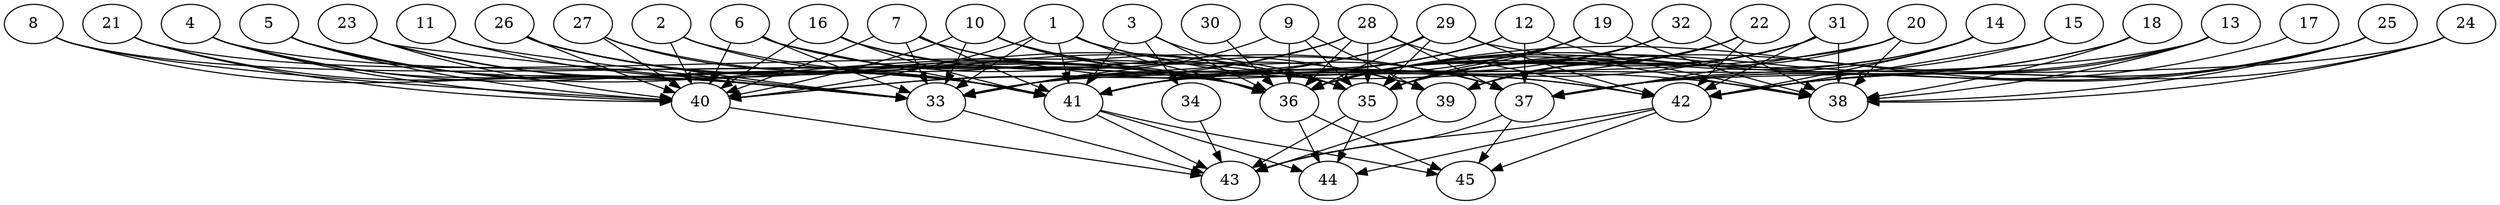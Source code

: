 // DAG (tier=3-complex, mode=compute, n=45, ccr=0.463, fat=0.789, density=0.738, regular=0.352, jump=0.209, mindata=1048576, maxdata=16777216)
// DAG automatically generated by daggen at Sun Aug 24 16:33:34 2025
// /home/ermia/Project/Environments/daggen/bin/daggen --dot --ccr 0.463 --fat 0.789 --regular 0.352 --density 0.738 --jump 0.209 --mindata 1048576 --maxdata 16777216 -n 45 
digraph G {
  1 [size="312076338044313010176", alpha="0.09", expect_size="156038169022156505088"]
  1 -> 33 [size ="368070107332608"]
  1 -> 36 [size ="368070107332608"]
  1 -> 37 [size ="368070107332608"]
  1 -> 38 [size ="368070107332608"]
  1 -> 40 [size ="368070107332608"]
  1 -> 41 [size ="368070107332608"]
  2 [size="273510110222143264", alpha="0.07", expect_size="136755055111071632"]
  2 -> 39 [size ="178739895861248"]
  2 -> 40 [size ="178739895861248"]
  2 -> 41 [size ="178739895861248"]
  3 [size="9158591344762524", alpha="0.20", expect_size="4579295672381262"]
  3 -> 34 [size ="561301893939200"]
  3 -> 35 [size ="561301893939200"]
  3 -> 36 [size ="561301893939200"]
  3 -> 41 [size ="561301893939200"]
  4 [size="101293901153990720", alpha="0.12", expect_size="50646950576995360"]
  4 -> 33 [size ="39573962883072"]
  4 -> 36 [size ="39573962883072"]
  4 -> 40 [size ="39573962883072"]
  4 -> 41 [size ="39573962883072"]
  5 [size="41775336493774608", alpha="0.19", expect_size="20887668246887304"]
  5 -> 33 [size ="31085035520000"]
  5 -> 36 [size ="31085035520000"]
  5 -> 40 [size ="31085035520000"]
  5 -> 41 [size ="31085035520000"]
  6 [size="41767924985969184", alpha="0.19", expect_size="20883962492984592"]
  6 -> 33 [size ="804820038451200"]
  6 -> 36 [size ="804820038451200"]
  6 -> 37 [size ="804820038451200"]
  6 -> 40 [size ="804820038451200"]
  6 -> 41 [size ="804820038451200"]
  7 [size="1198430914850123153408", alpha="0.15", expect_size="599215457425061576704"]
  7 -> 33 [size ="902606914322432"]
  7 -> 35 [size ="902606914322432"]
  7 -> 40 [size ="902606914322432"]
  7 -> 41 [size ="902606914322432"]
  7 -> 42 [size ="902606914322432"]
  8 [size="610776442142034816", alpha="0.16", expect_size="305388221071017408"]
  8 -> 33 [size ="504491094835200"]
  8 -> 36 [size ="504491094835200"]
  8 -> 40 [size ="504491094835200"]
  9 [size="2687270124496137224192", alpha="0.01", expect_size="1343635062248068612096"]
  9 -> 33 [size ="1546313460088832"]
  9 -> 35 [size ="1546313460088832"]
  9 -> 36 [size ="1546313460088832"]
  9 -> 39 [size ="1546313460088832"]
  10 [size="22845961851386200064", alpha="0.12", expect_size="11422980925693100032"]
  10 -> 33 [size ="64411431600128"]
  10 -> 36 [size ="64411431600128"]
  10 -> 39 [size ="64411431600128"]
  10 -> 40 [size ="64411431600128"]
  10 -> 42 [size ="64411431600128"]
  11 [size="89430494486705488", alpha="0.04", expect_size="44715247243352744"]
  11 -> 33 [size ="67373574914048"]
  11 -> 36 [size ="67373574914048"]
  12 [size="20220943825446820", alpha="0.08", expect_size="10110471912723410"]
  12 -> 33 [size ="343919581724672"]
  12 -> 37 [size ="343919581724672"]
  12 -> 38 [size ="343919581724672"]
  12 -> 41 [size ="343919581724672"]
  13 [size="12639223508470146", alpha="0.18", expect_size="6319611754235073"]
  13 -> 38 [size ="324124538830848"]
  13 -> 39 [size ="324124538830848"]
  13 -> 41 [size ="324124538830848"]
  13 -> 42 [size ="324124538830848"]
  14 [size="256522360390156288000", alpha="0.19", expect_size="128261180195078144000"]
  14 -> 35 [size ="322978394931200"]
  14 -> 36 [size ="322978394931200"]
  14 -> 37 [size ="322978394931200"]
  14 -> 42 [size ="322978394931200"]
  15 [size="1091423918760362", alpha="0.12", expect_size="545711959380181"]
  15 -> 36 [size ="110353220370432"]
  15 -> 42 [size ="110353220370432"]
  16 [size="201214157840729024", alpha="0.04", expect_size="100607078920364512"]
  16 -> 36 [size ="364522464346112"]
  16 -> 37 [size ="364522464346112"]
  16 -> 40 [size ="364522464346112"]
  16 -> 41 [size ="364522464346112"]
  17 [size="56255686229688560", alpha="0.17", expect_size="28127843114844280"]
  17 -> 37 [size ="1208563607273472"]
  18 [size="45787550739272808", alpha="0.16", expect_size="22893775369636404"]
  18 -> 35 [size ="1038407966916608"]
  18 -> 36 [size ="1038407966916608"]
  18 -> 38 [size ="1038407966916608"]
  19 [size="75651210425803616", alpha="0.08", expect_size="37825605212901808"]
  19 -> 33 [size ="28678981419008"]
  19 -> 35 [size ="28678981419008"]
  19 -> 36 [size ="28678981419008"]
  19 -> 38 [size ="28678981419008"]
  20 [size="90241717639234368", alpha="0.05", expect_size="45120858819617184"]
  20 -> 33 [size ="1825046528000000"]
  20 -> 35 [size ="1825046528000000"]
  20 -> 37 [size ="1825046528000000"]
  20 -> 38 [size ="1825046528000000"]
  21 [size="181878716412448473088", alpha="0.13", expect_size="90939358206224236544"]
  21 -> 33 [size ="256809591898112"]
  21 -> 35 [size ="256809591898112"]
  21 -> 40 [size ="256809591898112"]
  22 [size="3312874736646291980288", alpha="0.01", expect_size="1656437368323145990144"]
  22 -> 35 [size ="1777842689933312"]
  22 -> 36 [size ="1777842689933312"]
  22 -> 39 [size ="1777842689933312"]
  22 -> 41 [size ="1777842689933312"]
  22 -> 42 [size ="1777842689933312"]
  23 [size="306611488916016", alpha="0.08", expect_size="153305744458008"]
  23 -> 33 [size ="13107200000000"]
  23 -> 36 [size ="13107200000000"]
  23 -> 40 [size ="13107200000000"]
  23 -> 41 [size ="13107200000000"]
  24 [size="4062209019605098", alpha="0.01", expect_size="2031104509802549"]
  24 -> 37 [size ="342310101450752"]
  24 -> 38 [size ="342310101450752"]
  24 -> 42 [size ="342310101450752"]
  25 [size="3309912614773877248", alpha="0.08", expect_size="1654956307386938624"]
  25 -> 36 [size ="1343852057198592"]
  25 -> 37 [size ="1343852057198592"]
  25 -> 38 [size ="1343852057198592"]
  25 -> 42 [size ="1343852057198592"]
  26 [size="12246312440550874", alpha="0.10", expect_size="6123156220275437"]
  26 -> 33 [size ="492849384652800"]
  26 -> 35 [size ="492849384652800"]
  26 -> 36 [size ="492849384652800"]
  26 -> 40 [size ="492849384652800"]
  27 [size="4192242086507145", alpha="0.04", expect_size="2096121043253572"]
  27 -> 35 [size ="248157850042368"]
  27 -> 40 [size ="248157850042368"]
  27 -> 41 [size ="248157850042368"]
  28 [size="4169799308360467456", alpha="0.04", expect_size="2084899654180233728"]
  28 -> 33 [size ="1845146144473088"]
  28 -> 35 [size ="1845146144473088"]
  28 -> 36 [size ="1845146144473088"]
  28 -> 37 [size ="1845146144473088"]
  28 -> 40 [size ="1845146144473088"]
  28 -> 42 [size ="1845146144473088"]
  29 [size="3328601463591622672384", alpha="0.15", expect_size="1664300731795811336192"]
  29 -> 33 [size ="1783464709849088"]
  29 -> 35 [size ="1783464709849088"]
  29 -> 36 [size ="1783464709849088"]
  29 -> 38 [size ="1783464709849088"]
  29 -> 40 [size ="1783464709849088"]
  29 -> 42 [size ="1783464709849088"]
  30 [size="1009104749176527104", alpha="0.11", expect_size="504552374588263552"]
  30 -> 36 [size ="715579266695168"]
  31 [size="1764040195680639488", alpha="0.00", expect_size="882020097840319744"]
  31 -> 35 [size ="1089609790390272"]
  31 -> 36 [size ="1089609790390272"]
  31 -> 38 [size ="1089609790390272"]
  31 -> 39 [size ="1089609790390272"]
  31 -> 41 [size ="1089609790390272"]
  31 -> 42 [size ="1089609790390272"]
  32 [size="876832417876438679552", alpha="0.06", expect_size="438416208938219339776"]
  32 -> 35 [size ="732882557468672"]
  32 -> 36 [size ="732882557468672"]
  32 -> 38 [size ="732882557468672"]
  32 -> 41 [size ="732882557468672"]
  33 [size="150367797231608659968", alpha="0.14", expect_size="75183898615804329984"]
  33 -> 43 [size ="226217680699392"]
  34 [size="165068729657361170432", alpha="0.11", expect_size="82534364828680585216"]
  34 -> 43 [size ="240731650260992"]
  35 [size="17657815381301448", alpha="0.19", expect_size="8828907690650724"]
  35 -> 43 [size ="33722413875200"]
  35 -> 44 [size ="33722413875200"]
  36 [size="2386883591400979431424", alpha="0.13", expect_size="1193441795700489715712"]
  36 -> 44 [size ="1428819864977408"]
  36 -> 45 [size ="1428819864977408"]
  37 [size="3599023342993155072", alpha="0.05", expect_size="1799511671496577536"]
  37 -> 43 [size ="1216228043522048"]
  37 -> 45 [size ="1216228043522048"]
  38 [size="8523045107444045", alpha="0.01", expect_size="4261522553722022"]
  39 [size="2790074349125847552", alpha="0.05", expect_size="1395037174562923776"]
  39 -> 43 [size ="1214612464730112"]
  40 [size="117496614723877120", alpha="0.10", expect_size="58748307361938560"]
  40 -> 43 [size ="153020297904128"]
  41 [size="2144049428313183", alpha="0.09", expect_size="1072024714156591"]
  41 -> 43 [size ="92184300748800"]
  41 -> 44 [size ="92184300748800"]
  41 -> 45 [size ="92184300748800"]
  42 [size="3432943016894531", alpha="0.05", expect_size="1716471508447265"]
  42 -> 43 [size ="117964800000000"]
  42 -> 44 [size ="117964800000000"]
  42 -> 45 [size ="117964800000000"]
  43 [size="1248700779451032832", alpha="0.05", expect_size="624350389725516416"]
  44 [size="2564001761491736576", alpha="0.13", expect_size="1282000880745868288"]
  45 [size="392673187393140480", alpha="0.14", expect_size="196336593696570240"]
}